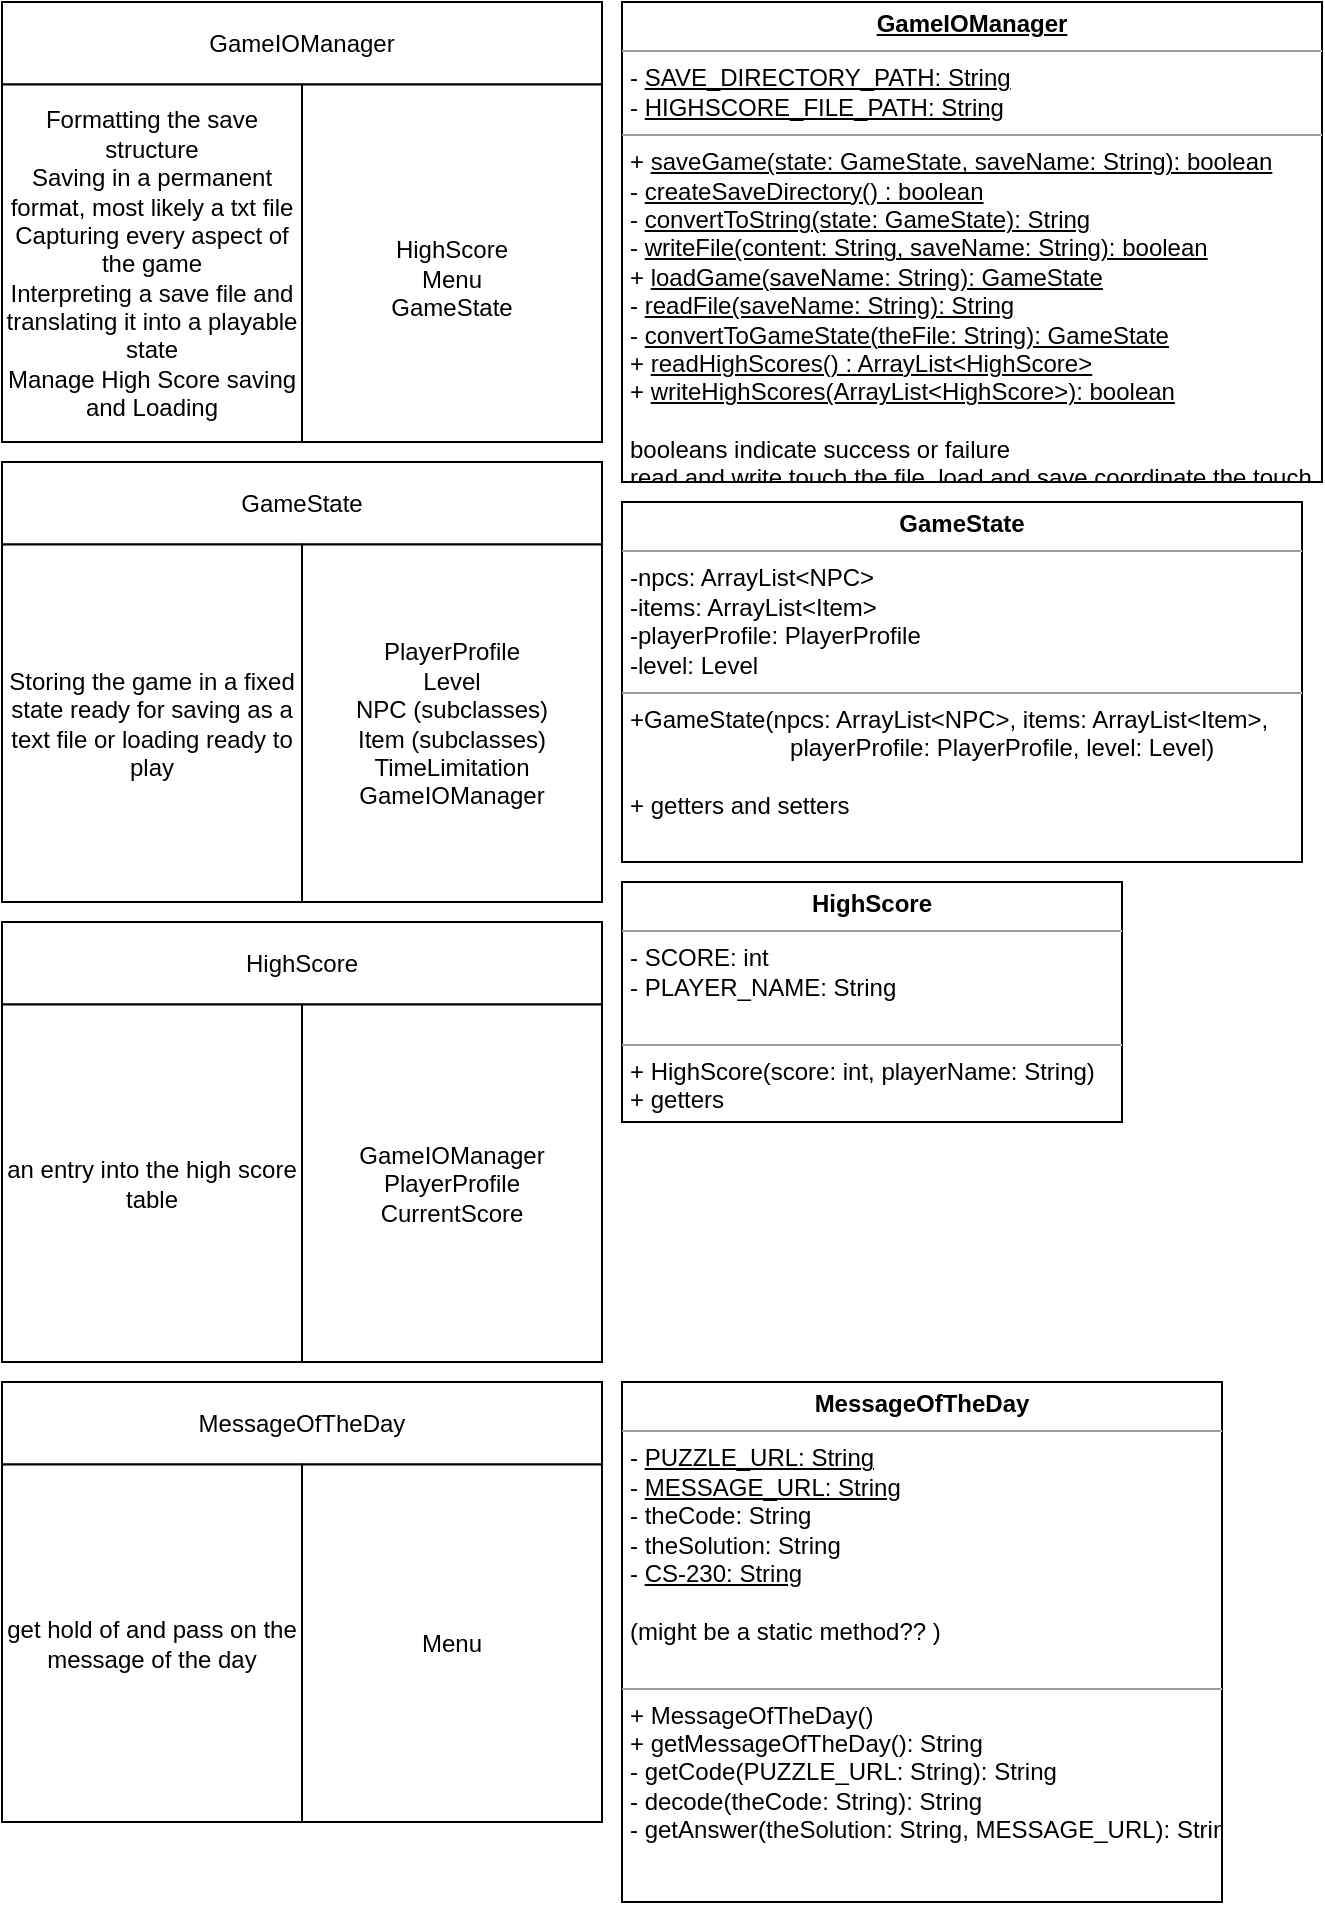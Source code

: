 <mxfile version="20.3.0" type="device"><diagram id="C5RBs43oDa-KdzZeNtuy" name="Page-1"><mxGraphModel dx="1186" dy="618" grid="1" gridSize="10" guides="1" tooltips="1" connect="1" arrows="1" fold="1" page="1" pageScale="1" pageWidth="827" pageHeight="1169" math="0" shadow="0"><root><mxCell id="WIyWlLk6GJQsqaUBKTNV-0"/><mxCell id="WIyWlLk6GJQsqaUBKTNV-1" parent="WIyWlLk6GJQsqaUBKTNV-0"/><mxCell id="5lU6mvdSsmCWI6n5pf4l-8" value="" style="group" parent="WIyWlLk6GJQsqaUBKTNV-1" vertex="1" connectable="0"><mxGeometry width="300" height="220" as="geometry"/></mxCell><mxCell id="5lU6mvdSsmCWI6n5pf4l-5" value="GameIOManager" style="rounded=0;whiteSpace=wrap;html=1;" parent="5lU6mvdSsmCWI6n5pf4l-8" vertex="1"><mxGeometry width="300" height="41.25" as="geometry"/></mxCell><mxCell id="5lU6mvdSsmCWI6n5pf4l-6" value="Formatting the save structure&lt;br&gt;Saving in a permanent format, most likely a txt file&lt;br&gt;Capturing every aspect of the game&lt;br&gt;Interpreting a save file and translating it into a playable state&lt;br&gt;Manage High Score saving and Loading" style="rounded=0;whiteSpace=wrap;html=1;" parent="5lU6mvdSsmCWI6n5pf4l-8" vertex="1"><mxGeometry y="41.25" width="150" height="178.75" as="geometry"/></mxCell><mxCell id="5lU6mvdSsmCWI6n5pf4l-7" value="&lt;br&gt;HighScore&lt;br&gt;Menu&lt;br&gt;GameState" style="rounded=0;whiteSpace=wrap;html=1;" parent="5lU6mvdSsmCWI6n5pf4l-8" vertex="1"><mxGeometry x="150" y="41.25" width="150" height="178.75" as="geometry"/></mxCell><mxCell id="5lU6mvdSsmCWI6n5pf4l-23" value="" style="group" parent="5lU6mvdSsmCWI6n5pf4l-8" vertex="1" connectable="0"><mxGeometry y="230" width="300" height="220" as="geometry"/></mxCell><mxCell id="5lU6mvdSsmCWI6n5pf4l-24" value="GameState" style="rounded=0;whiteSpace=wrap;html=1;" parent="5lU6mvdSsmCWI6n5pf4l-23" vertex="1"><mxGeometry width="300.0" height="41.25" as="geometry"/></mxCell><mxCell id="5lU6mvdSsmCWI6n5pf4l-25" value="Storing the game in a fixed state ready for saving as a text file or loading ready to play" style="rounded=0;whiteSpace=wrap;html=1;" parent="5lU6mvdSsmCWI6n5pf4l-23" vertex="1"><mxGeometry y="41.25" width="150.0" height="178.75" as="geometry"/></mxCell><mxCell id="5lU6mvdSsmCWI6n5pf4l-26" value="PlayerProfile&lt;br&gt;Level&lt;br&gt;NPC (subclasses)&lt;br&gt;Item (subclasses)&lt;br&gt;TimeLimitation&lt;br&gt;GameIOManager" style="rounded=0;whiteSpace=wrap;html=1;" parent="5lU6mvdSsmCWI6n5pf4l-23" vertex="1"><mxGeometry x="150.0" y="41.25" width="150.0" height="178.75" as="geometry"/></mxCell><mxCell id="5lU6mvdSsmCWI6n5pf4l-17" value="&lt;p style=&quot;margin:0px;margin-top:4px;text-align:center;&quot;&gt;&lt;b&gt;HighScore&lt;/b&gt;&lt;/p&gt;&lt;hr size=&quot;1&quot;&gt;&lt;p style=&quot;margin:0px;margin-left:4px;&quot;&gt;- SCORE: int&lt;/p&gt;&lt;p style=&quot;margin:0px;margin-left:4px;&quot;&gt;- PLAYER_NAME: String&lt;/p&gt;&lt;p style=&quot;margin:0px;margin-left:4px;&quot;&gt;&lt;br&gt;&lt;/p&gt;&lt;hr size=&quot;1&quot;&gt;&lt;p style=&quot;margin:0px;margin-left:4px;&quot;&gt;+ HighScore(score: int, playerName: String)&lt;/p&gt;&lt;p style=&quot;margin:0px;margin-left:4px;&quot;&gt;+ getters&lt;/p&gt;" style="verticalAlign=top;align=left;overflow=fill;fontSize=12;fontFamily=Helvetica;html=1;" parent="WIyWlLk6GJQsqaUBKTNV-1" vertex="1"><mxGeometry x="310" y="440" width="250" height="120" as="geometry"/></mxCell><mxCell id="5lU6mvdSsmCWI6n5pf4l-19" value="&lt;p style=&quot;margin:0px;margin-top:4px;text-align:center;&quot;&gt;&lt;b&gt;&lt;u&gt;GameIOManager&lt;/u&gt;&lt;/b&gt;&lt;/p&gt;&lt;hr size=&quot;1&quot;&gt;&lt;p style=&quot;margin:0px;margin-left:4px;&quot;&gt;- &lt;u&gt;SAVE_DIRECTORY_PATH: String&lt;/u&gt;&lt;/p&gt;&lt;p style=&quot;margin:0px;margin-left:4px;&quot;&gt;- &lt;u&gt;HIGHSCORE_FILE&lt;/u&gt;&lt;u&gt;_PATH: String&lt;/u&gt;&lt;/p&gt;&lt;hr size=&quot;1&quot;&gt;&lt;p style=&quot;margin:0px;margin-left:4px;&quot;&gt;+ &lt;u&gt;saveGame(state: GameState, saveName: String): boolean&lt;/u&gt;&lt;br&gt;&lt;/p&gt;&lt;p style=&quot;margin:0px;margin-left:4px;&quot;&gt;-&amp;nbsp;&lt;u&gt;createSaveDirectory() : boolean&lt;/u&gt;&lt;u&gt;&lt;br&gt;&lt;/u&gt;&lt;/p&gt;&lt;p style=&quot;margin:0px;margin-left:4px;&quot;&gt;- &lt;u&gt;convertToString(state: GameState): String&lt;/u&gt;&lt;/p&gt;&lt;p style=&quot;margin:0px;margin-left:4px;&quot;&gt;- &lt;u&gt;writeFile(content: String, saveName: String): boolean&lt;/u&gt;&lt;/p&gt;&lt;p style=&quot;margin:0px;margin-left:4px;&quot;&gt;+&amp;nbsp;&lt;u&gt;loadGame(saveName: String): GameState&lt;/u&gt;&lt;/p&gt;&lt;p style=&quot;margin:0px;margin-left:4px;&quot;&gt;- &lt;u&gt;readFile(saveName: String): String&lt;/u&gt;&lt;/p&gt;&lt;p style=&quot;margin:0px;margin-left:4px;&quot;&gt;- &lt;u&gt;convertToGameState(theFile: String): GameState&lt;/u&gt;&lt;/p&gt;&lt;p style=&quot;margin:0px;margin-left:4px;&quot;&gt;+&amp;nbsp;&lt;u&gt;readHighScores() : ArrayList&amp;lt;HighScore&amp;gt;&lt;/u&gt;&lt;/p&gt;&lt;p style=&quot;margin:0px;margin-left:4px;&quot;&gt;+ &lt;u&gt;writeHighScores(ArrayList&amp;lt;HighScore&amp;gt;): boolean&lt;/u&gt;&lt;/p&gt;&lt;p style=&quot;margin:0px;margin-left:4px;&quot;&gt;&lt;u&gt;&lt;br&gt;&lt;/u&gt;&lt;/p&gt;&lt;p style=&quot;margin:0px;margin-left:4px;&quot;&gt;booleans indicate success or failure&lt;/p&gt;&lt;p style=&quot;margin:0px;margin-left:4px;&quot;&gt;read and write touch the file, load and save coordinate the touch&lt;/p&gt;&lt;p style=&quot;margin:0px;margin-left:4px;&quot;&gt;&lt;br&gt;&lt;/p&gt;" style="verticalAlign=top;align=left;overflow=fill;fontSize=12;fontFamily=Helvetica;html=1;" parent="WIyWlLk6GJQsqaUBKTNV-1" vertex="1"><mxGeometry x="310" width="350" height="240" as="geometry"/></mxCell><mxCell id="5lU6mvdSsmCWI6n5pf4l-22" value="&lt;p style=&quot;margin:0px;margin-top:4px;text-align:center;&quot;&gt;&lt;b&gt;GameState&lt;/b&gt;&lt;/p&gt;&lt;hr size=&quot;1&quot;&gt;&lt;p style=&quot;margin:0px;margin-left:4px;&quot;&gt;-npcs: ArrayList&amp;lt;NPC&amp;gt;&lt;/p&gt;&lt;p style=&quot;margin:0px;margin-left:4px;&quot;&gt;-items: ArrayList&amp;lt;Item&amp;gt;&lt;/p&gt;&lt;p style=&quot;margin:0px;margin-left:4px;&quot;&gt;-playerProfile: PlayerProfile&lt;/p&gt;&lt;p style=&quot;margin:0px;margin-left:4px;&quot;&gt;-level: Level&lt;/p&gt;&lt;hr size=&quot;1&quot;&gt;&lt;p style=&quot;margin:0px;margin-left:4px;&quot;&gt;+GameState(npcs: ArrayList&amp;lt;NPC&amp;gt;, items: ArrayList&amp;lt;Item&amp;gt;,&lt;/p&gt;&lt;p style=&quot;margin:0px;margin-left:4px;&quot;&gt;&lt;span style=&quot;white-space: pre;&quot;&gt;&#9;&lt;span style=&quot;white-space: pre;&quot;&gt;&#9;&lt;span style=&quot;white-space: pre;&quot;&gt;&#9;&lt;/span&gt;&lt;/span&gt;&lt;/span&gt;playerProfile: PlayerProfile, level: Level)&lt;/p&gt;&lt;p style=&quot;margin:0px;margin-left:4px;&quot;&gt;&lt;br&gt;&lt;/p&gt;&lt;p style=&quot;margin:0px;margin-left:4px;&quot;&gt;+ getters and setters&lt;/p&gt;" style="verticalAlign=top;align=left;overflow=fill;fontSize=12;fontFamily=Helvetica;html=1;" parent="WIyWlLk6GJQsqaUBKTNV-1" vertex="1"><mxGeometry x="310" y="250" width="340" height="180" as="geometry"/></mxCell><mxCell id="5lU6mvdSsmCWI6n5pf4l-28" value="" style="group" parent="WIyWlLk6GJQsqaUBKTNV-1" vertex="1" connectable="0"><mxGeometry y="460" width="300" height="220" as="geometry"/></mxCell><mxCell id="5lU6mvdSsmCWI6n5pf4l-29" value="HighScore" style="rounded=0;whiteSpace=wrap;html=1;" parent="5lU6mvdSsmCWI6n5pf4l-28" vertex="1"><mxGeometry width="300.0" height="41.25" as="geometry"/></mxCell><mxCell id="5lU6mvdSsmCWI6n5pf4l-30" value="an entry into the high score table" style="rounded=0;whiteSpace=wrap;html=1;" parent="5lU6mvdSsmCWI6n5pf4l-28" vertex="1"><mxGeometry y="41.25" width="150.0" height="178.75" as="geometry"/></mxCell><mxCell id="5lU6mvdSsmCWI6n5pf4l-31" value="GameIOManager&lt;br&gt;PlayerProfile&lt;br&gt;CurrentScore" style="rounded=0;whiteSpace=wrap;html=1;" parent="5lU6mvdSsmCWI6n5pf4l-28" vertex="1"><mxGeometry x="150.0" y="41.25" width="150.0" height="178.75" as="geometry"/></mxCell><mxCell id="8mPjDrIsxSkokCtpD9qR-0" value="&lt;p style=&quot;margin:0px;margin-top:4px;text-align:center;&quot;&gt;&lt;b&gt;MessageOfTheDay&lt;/b&gt;&lt;/p&gt;&lt;hr size=&quot;1&quot;&gt;&lt;p style=&quot;margin:0px;margin-left:4px;&quot;&gt;- &lt;u&gt;PUZZLE_URL: String&lt;/u&gt;&lt;br&gt;&lt;/p&gt;&lt;p style=&quot;margin:0px;margin-left:4px;&quot;&gt;- &lt;u&gt;MESSAGE_URL: String&lt;/u&gt;&lt;/p&gt;&lt;p style=&quot;margin:0px;margin-left:4px;&quot;&gt;- theCode: String&lt;/p&gt;&lt;p style=&quot;margin:0px;margin-left:4px;&quot;&gt;- theSolution: String&lt;/p&gt;&lt;p style=&quot;margin:0px;margin-left:4px;&quot;&gt;- &lt;u&gt;CS-230: String&lt;/u&gt;&lt;/p&gt;&lt;p style=&quot;margin:0px;margin-left:4px;&quot;&gt;&lt;br&gt;&lt;/p&gt;&lt;p style=&quot;margin:0px;margin-left:4px;&quot;&gt;(might be a static method?? )&lt;/p&gt;&lt;p style=&quot;margin:0px;margin-left:4px;&quot;&gt;&lt;br&gt;&lt;/p&gt;&lt;hr size=&quot;1&quot;&gt;&lt;p style=&quot;margin:0px;margin-left:4px;&quot;&gt;+ MessageOfTheDay()&lt;/p&gt;&lt;p style=&quot;margin:0px;margin-left:4px;&quot;&gt;&lt;span style=&quot;background-color: initial;&quot;&gt;+ getMessageOfTheDay(): String&lt;/span&gt;&lt;/p&gt;&lt;p style=&quot;margin:0px;margin-left:4px;&quot;&gt;- getCode(PUZZLE_URL&lt;span style=&quot;background-color: initial;&quot;&gt;: String): String&lt;/span&gt;&lt;/p&gt;&lt;p style=&quot;margin:0px;margin-left:4px;&quot;&gt;- decode(theCode: String): String&lt;/p&gt;&lt;p style=&quot;margin:0px;margin-left:4px;&quot;&gt;- getAnswer(theSolution: String, MESSAGE_URL): String&lt;/p&gt;&lt;p style=&quot;margin:0px;margin-left:4px;&quot;&gt;&lt;br&gt;&lt;/p&gt;&lt;p style=&quot;margin:0px;margin-left:4px;&quot;&gt;&lt;br&gt;&lt;/p&gt;" style="verticalAlign=top;align=left;overflow=fill;fontSize=12;fontFamily=Helvetica;html=1;" vertex="1" parent="WIyWlLk6GJQsqaUBKTNV-1"><mxGeometry x="310" y="690" width="300" height="260" as="geometry"/></mxCell><mxCell id="8mPjDrIsxSkokCtpD9qR-1" value="" style="group" vertex="1" connectable="0" parent="WIyWlLk6GJQsqaUBKTNV-1"><mxGeometry y="690" width="300" height="220" as="geometry"/></mxCell><mxCell id="8mPjDrIsxSkokCtpD9qR-2" value="MessageOfTheDay" style="rounded=0;whiteSpace=wrap;html=1;" vertex="1" parent="8mPjDrIsxSkokCtpD9qR-1"><mxGeometry width="300.0" height="41.25" as="geometry"/></mxCell><mxCell id="8mPjDrIsxSkokCtpD9qR-3" value="get hold of and pass on the message of the day" style="rounded=0;whiteSpace=wrap;html=1;" vertex="1" parent="8mPjDrIsxSkokCtpD9qR-1"><mxGeometry y="41.25" width="150.0" height="178.75" as="geometry"/></mxCell><mxCell id="8mPjDrIsxSkokCtpD9qR-4" value="Menu&lt;br&gt;" style="rounded=0;whiteSpace=wrap;html=1;" vertex="1" parent="8mPjDrIsxSkokCtpD9qR-1"><mxGeometry x="150.0" y="41.25" width="150.0" height="178.75" as="geometry"/></mxCell></root></mxGraphModel></diagram></mxfile>
